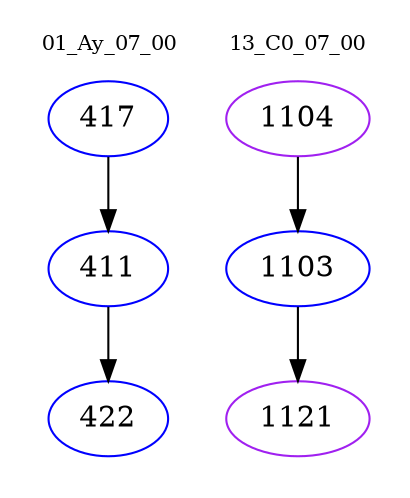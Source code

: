 digraph{
subgraph cluster_0 {
color = white
label = "01_Ay_07_00";
fontsize=10;
T0_417 [label="417", color="blue"]
T0_417 -> T0_411 [color="black"]
T0_411 [label="411", color="blue"]
T0_411 -> T0_422 [color="black"]
T0_422 [label="422", color="blue"]
}
subgraph cluster_1 {
color = white
label = "13_C0_07_00";
fontsize=10;
T1_1104 [label="1104", color="purple"]
T1_1104 -> T1_1103 [color="black"]
T1_1103 [label="1103", color="blue"]
T1_1103 -> T1_1121 [color="black"]
T1_1121 [label="1121", color="purple"]
}
}

